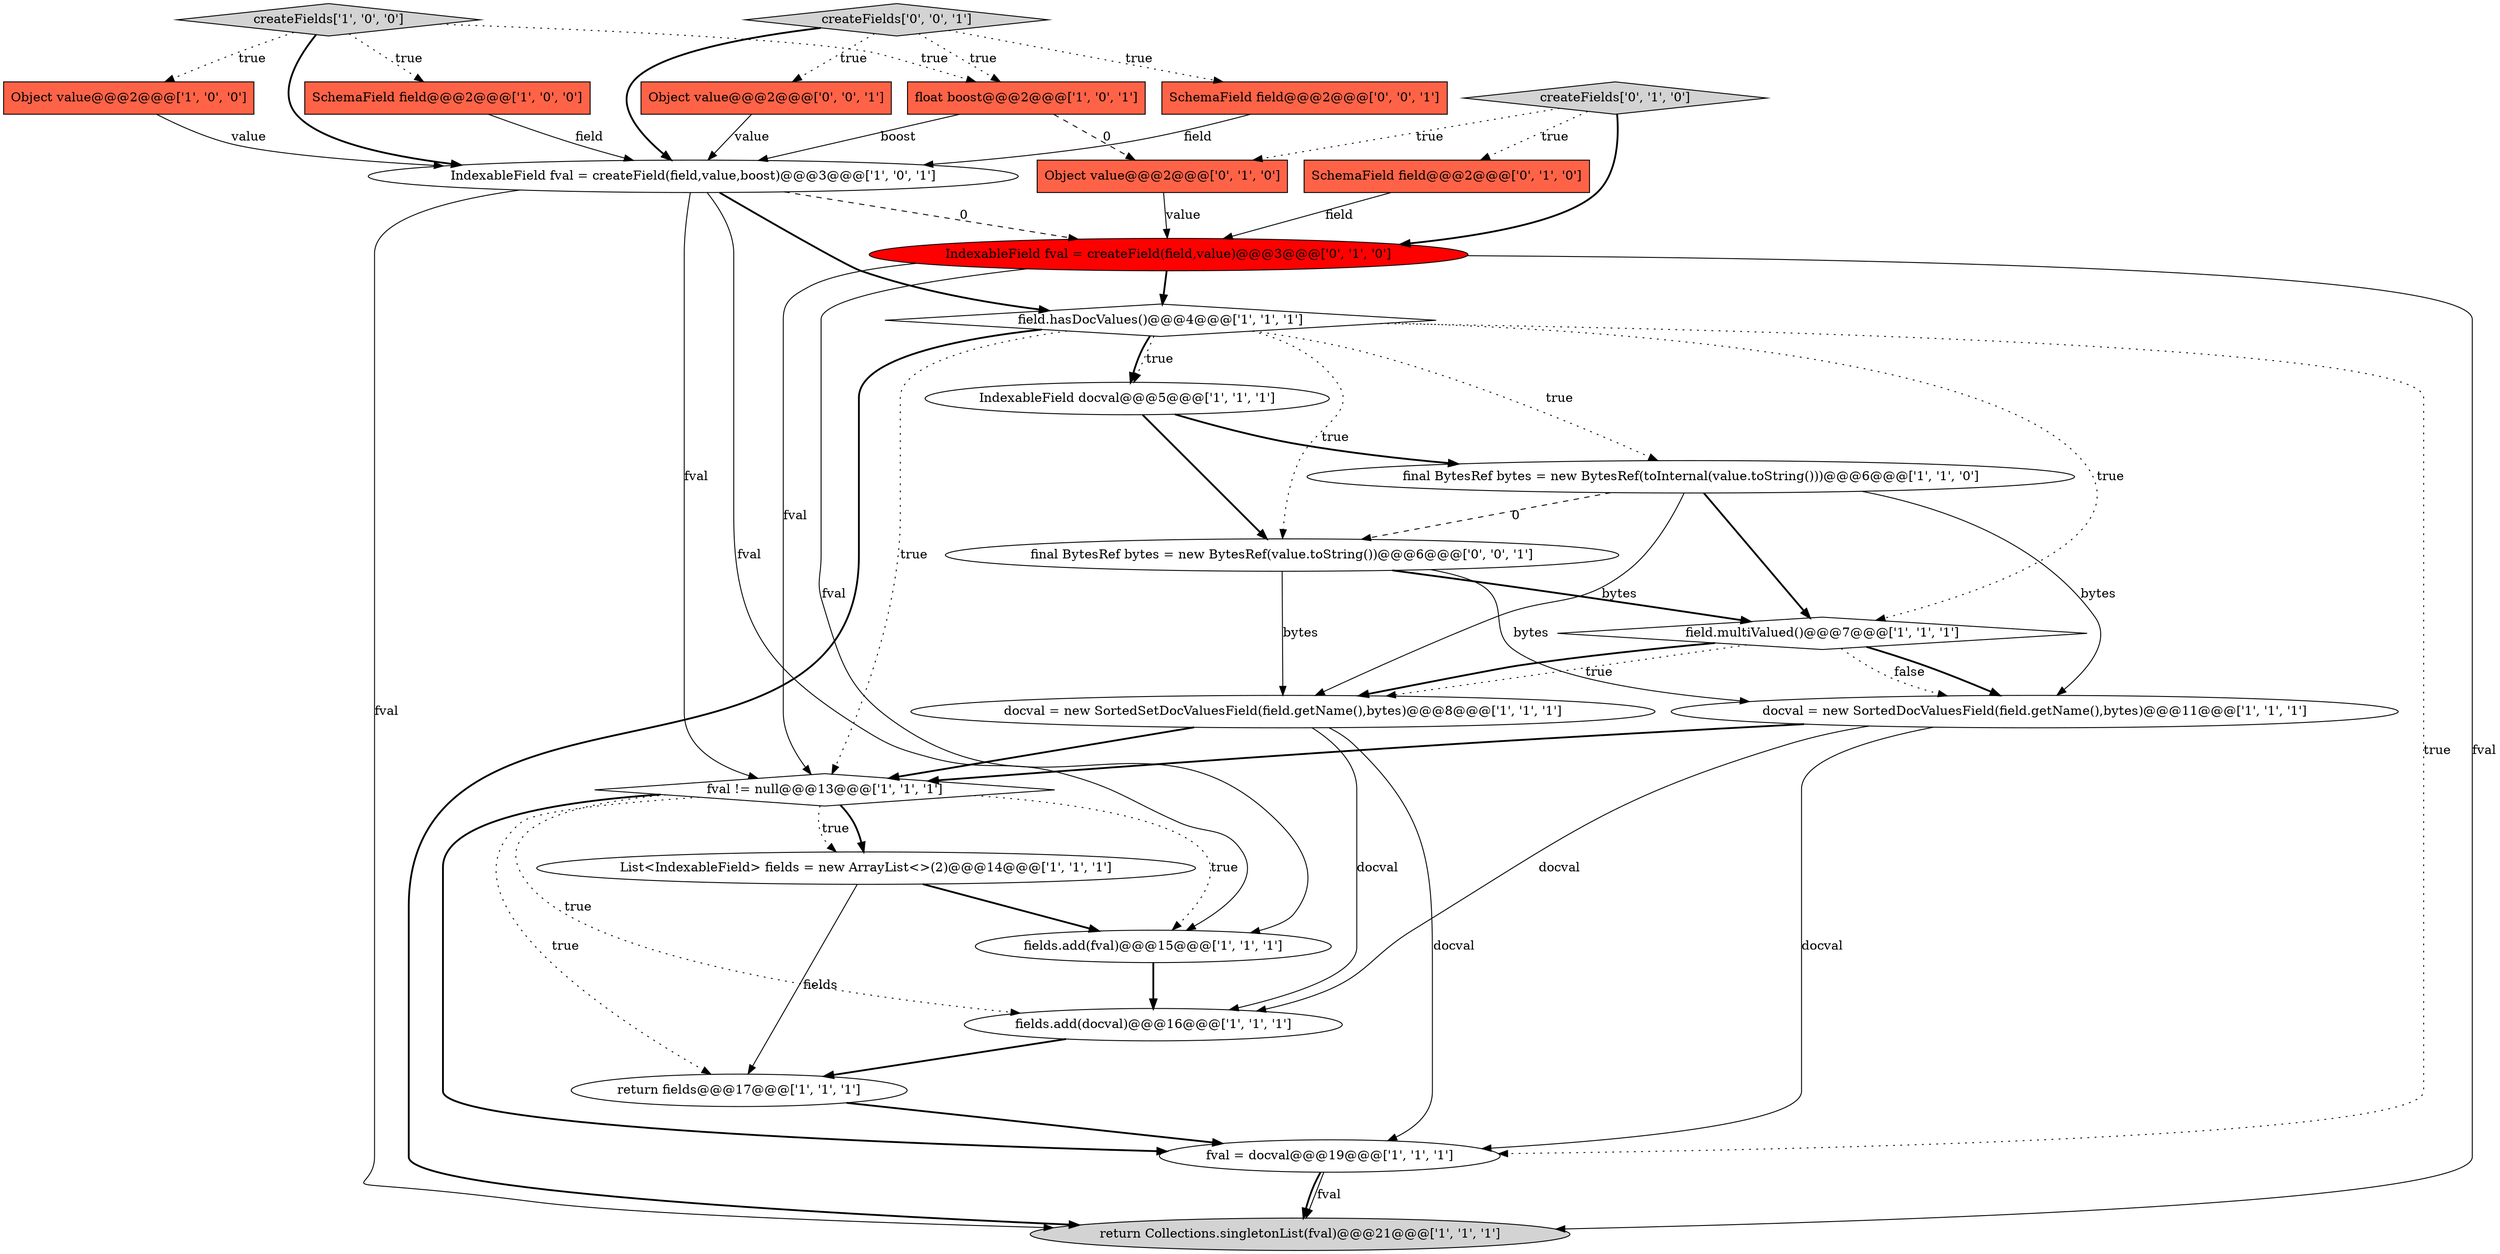 digraph {
4 [style = filled, label = "docval = new SortedDocValuesField(field.getName(),bytes)@@@11@@@['1', '1', '1']", fillcolor = white, shape = ellipse image = "AAA0AAABBB1BBB"];
17 [style = filled, label = "return fields@@@17@@@['1', '1', '1']", fillcolor = white, shape = ellipse image = "AAA0AAABBB1BBB"];
20 [style = filled, label = "SchemaField field@@@2@@@['0', '1', '0']", fillcolor = tomato, shape = box image = "AAA0AAABBB2BBB"];
7 [style = filled, label = "float boost@@@2@@@['1', '0', '1']", fillcolor = tomato, shape = box image = "AAA0AAABBB1BBB"];
13 [style = filled, label = "fields.add(fval)@@@15@@@['1', '1', '1']", fillcolor = white, shape = ellipse image = "AAA0AAABBB1BBB"];
2 [style = filled, label = "docval = new SortedSetDocValuesField(field.getName(),bytes)@@@8@@@['1', '1', '1']", fillcolor = white, shape = ellipse image = "AAA0AAABBB1BBB"];
21 [style = filled, label = "Object value@@@2@@@['0', '1', '0']", fillcolor = tomato, shape = box image = "AAA1AAABBB2BBB"];
1 [style = filled, label = "return Collections.singletonList(fval)@@@21@@@['1', '1', '1']", fillcolor = lightgray, shape = ellipse image = "AAA0AAABBB1BBB"];
5 [style = filled, label = "Object value@@@2@@@['1', '0', '0']", fillcolor = tomato, shape = box image = "AAA0AAABBB1BBB"];
25 [style = filled, label = "createFields['0', '0', '1']", fillcolor = lightgray, shape = diamond image = "AAA0AAABBB3BBB"];
14 [style = filled, label = "fields.add(docval)@@@16@@@['1', '1', '1']", fillcolor = white, shape = ellipse image = "AAA0AAABBB1BBB"];
16 [style = filled, label = "field.multiValued()@@@7@@@['1', '1', '1']", fillcolor = white, shape = diamond image = "AAA0AAABBB1BBB"];
15 [style = filled, label = "IndexableField docval@@@5@@@['1', '1', '1']", fillcolor = white, shape = ellipse image = "AAA0AAABBB1BBB"];
24 [style = filled, label = "final BytesRef bytes = new BytesRef(value.toString())@@@6@@@['0', '0', '1']", fillcolor = white, shape = ellipse image = "AAA0AAABBB3BBB"];
12 [style = filled, label = "IndexableField fval = createField(field,value,boost)@@@3@@@['1', '0', '1']", fillcolor = white, shape = ellipse image = "AAA0AAABBB1BBB"];
19 [style = filled, label = "IndexableField fval = createField(field,value)@@@3@@@['0', '1', '0']", fillcolor = red, shape = ellipse image = "AAA1AAABBB2BBB"];
0 [style = filled, label = "fval = docval@@@19@@@['1', '1', '1']", fillcolor = white, shape = ellipse image = "AAA0AAABBB1BBB"];
3 [style = filled, label = "field.hasDocValues()@@@4@@@['1', '1', '1']", fillcolor = white, shape = diamond image = "AAA0AAABBB1BBB"];
6 [style = filled, label = "SchemaField field@@@2@@@['1', '0', '0']", fillcolor = tomato, shape = box image = "AAA0AAABBB1BBB"];
22 [style = filled, label = "SchemaField field@@@2@@@['0', '0', '1']", fillcolor = tomato, shape = box image = "AAA0AAABBB3BBB"];
11 [style = filled, label = "createFields['1', '0', '0']", fillcolor = lightgray, shape = diamond image = "AAA0AAABBB1BBB"];
18 [style = filled, label = "createFields['0', '1', '0']", fillcolor = lightgray, shape = diamond image = "AAA0AAABBB2BBB"];
23 [style = filled, label = "Object value@@@2@@@['0', '0', '1']", fillcolor = tomato, shape = box image = "AAA0AAABBB3BBB"];
10 [style = filled, label = "final BytesRef bytes = new BytesRef(toInternal(value.toString()))@@@6@@@['1', '1', '0']", fillcolor = white, shape = ellipse image = "AAA0AAABBB1BBB"];
9 [style = filled, label = "fval != null@@@13@@@['1', '1', '1']", fillcolor = white, shape = diamond image = "AAA0AAABBB1BBB"];
8 [style = filled, label = "List<IndexableField> fields = new ArrayList<>(2)@@@14@@@['1', '1', '1']", fillcolor = white, shape = ellipse image = "AAA0AAABBB1BBB"];
11->7 [style = dotted, label="true"];
4->9 [style = bold, label=""];
15->10 [style = bold, label=""];
7->21 [style = dashed, label="0"];
16->2 [style = dotted, label="true"];
9->0 [style = bold, label=""];
3->1 [style = bold, label=""];
16->4 [style = dotted, label="false"];
9->17 [style = dotted, label="true"];
3->10 [style = dotted, label="true"];
23->12 [style = solid, label="value"];
10->4 [style = solid, label="bytes"];
18->19 [style = bold, label=""];
18->21 [style = dotted, label="true"];
14->17 [style = bold, label=""];
11->12 [style = bold, label=""];
3->15 [style = bold, label=""];
11->5 [style = dotted, label="true"];
2->9 [style = bold, label=""];
3->9 [style = dotted, label="true"];
18->20 [style = dotted, label="true"];
20->19 [style = solid, label="field"];
16->2 [style = bold, label=""];
9->8 [style = bold, label=""];
4->14 [style = solid, label="docval"];
21->19 [style = solid, label="value"];
9->14 [style = dotted, label="true"];
25->7 [style = dotted, label="true"];
3->24 [style = dotted, label="true"];
6->12 [style = solid, label="field"];
24->2 [style = solid, label="bytes"];
9->8 [style = dotted, label="true"];
19->13 [style = solid, label="fval"];
24->16 [style = bold, label=""];
17->0 [style = bold, label=""];
7->12 [style = solid, label="boost"];
24->4 [style = solid, label="bytes"];
10->16 [style = bold, label=""];
12->19 [style = dashed, label="0"];
25->12 [style = bold, label=""];
11->6 [style = dotted, label="true"];
0->1 [style = bold, label=""];
0->1 [style = solid, label="fval"];
2->0 [style = solid, label="docval"];
15->24 [style = bold, label=""];
3->15 [style = dotted, label="true"];
9->13 [style = dotted, label="true"];
22->12 [style = solid, label="field"];
3->0 [style = dotted, label="true"];
25->22 [style = dotted, label="true"];
12->13 [style = solid, label="fval"];
19->9 [style = solid, label="fval"];
2->14 [style = solid, label="docval"];
12->3 [style = bold, label=""];
25->23 [style = dotted, label="true"];
12->9 [style = solid, label="fval"];
16->4 [style = bold, label=""];
12->1 [style = solid, label="fval"];
5->12 [style = solid, label="value"];
10->2 [style = solid, label="bytes"];
4->0 [style = solid, label="docval"];
19->1 [style = solid, label="fval"];
13->14 [style = bold, label=""];
19->3 [style = bold, label=""];
3->16 [style = dotted, label="true"];
10->24 [style = dashed, label="0"];
8->13 [style = bold, label=""];
8->17 [style = solid, label="fields"];
}
